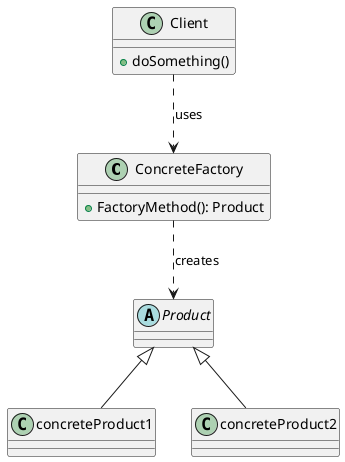 @startuml FactoryMethodPattern

class ConcreteFactory {
  +FactoryMethod(): Product
}
class concreteProduct1
class concreteProduct2
Abstract class Product

class Client {
  +doSomething()
}

Client ..> ConcreteFactory : uses
ConcreteFactory ..> Product : creates
Product <|-- concreteProduct1
Product <|-- concreteProduct2


@enduml
    